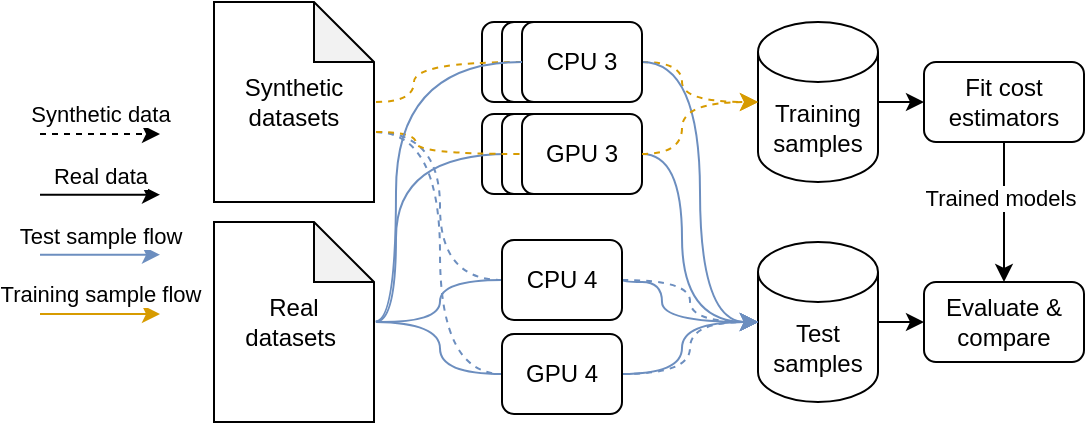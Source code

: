 <mxfile>
    <diagram name="Page-1" id="qztRpckbrFEY-geydGaS">
        <mxGraphModel dx="1447" dy="514" grid="1" gridSize="10" guides="1" tooltips="1" connect="1" arrows="1" fold="1" page="1" pageScale="1" pageWidth="827" pageHeight="1169" math="0" shadow="0">
            <root>
                <mxCell id="0"/>
                <mxCell id="1" parent="0"/>
                <mxCell id="eoR4iP3E43pKiGeZ5qrH-18" value="CPU 1" style="rounded=1;whiteSpace=wrap;html=1;" parent="1" vertex="1">
                    <mxGeometry x="394" y="196" width="60" height="40" as="geometry"/>
                </mxCell>
                <mxCell id="eoR4iP3E43pKiGeZ5qrH-39" style="edgeStyle=orthogonalEdgeStyle;rounded=0;orthogonalLoop=1;jettySize=auto;html=1;entryX=0;entryY=0.5;entryDx=0;entryDy=0;curved=1;dashed=1;exitX=0;exitY=0;exitDx=80;exitDy=65;exitPerimeter=0;fillColor=#dae8fc;strokeColor=#6c8ebf;endArrow=none;endFill=0;" parent="1" target="eoR4iP3E43pKiGeZ5qrH-21" edge="1">
                    <mxGeometry relative="1" as="geometry">
                        <mxPoint x="341" y="205" as="sourcePoint"/>
                    </mxGeometry>
                </mxCell>
                <mxCell id="eoR4iP3E43pKiGeZ5qrH-40" style="edgeStyle=orthogonalEdgeStyle;rounded=0;orthogonalLoop=1;jettySize=auto;html=1;entryX=0;entryY=0.5;entryDx=0;entryDy=0;curved=1;dashed=1;exitX=0;exitY=0;exitDx=80;exitDy=65;exitPerimeter=0;fillColor=#dae8fc;strokeColor=#6c8ebf;endArrow=none;endFill=0;" parent="1" target="eoR4iP3E43pKiGeZ5qrH-22" edge="1">
                    <mxGeometry relative="1" as="geometry">
                        <mxPoint x="341" y="205" as="sourcePoint"/>
                    </mxGeometry>
                </mxCell>
                <mxCell id="eoR4iP3E43pKiGeZ5qrH-1" value="Synthetic &lt;br&gt;datasets" style="shape=note;whiteSpace=wrap;html=1;backgroundOutline=1;darkOpacity=0.05;" parent="1" vertex="1">
                    <mxGeometry x="260" y="140" width="80" height="100" as="geometry"/>
                </mxCell>
                <mxCell id="eoR4iP3E43pKiGeZ5qrH-55" style="edgeStyle=orthogonalEdgeStyle;rounded=0;orthogonalLoop=1;jettySize=auto;html=1;entryX=0;entryY=0.5;entryDx=0;entryDy=0;fillColor=#dae8fc;strokeColor=#6c8ebf;curved=1;endArrow=none;endFill=0;" parent="1" target="eoR4iP3E43pKiGeZ5qrH-21" edge="1">
                    <mxGeometry relative="1" as="geometry">
                        <mxPoint x="341" y="300" as="sourcePoint"/>
                    </mxGeometry>
                </mxCell>
                <mxCell id="eoR4iP3E43pKiGeZ5qrH-56" style="edgeStyle=orthogonalEdgeStyle;rounded=0;orthogonalLoop=1;jettySize=auto;html=1;entryX=0;entryY=0.5;entryDx=0;entryDy=0;fillColor=#dae8fc;strokeColor=#6c8ebf;curved=1;endArrow=none;endFill=0;" parent="1" target="eoR4iP3E43pKiGeZ5qrH-22" edge="1">
                    <mxGeometry relative="1" as="geometry">
                        <mxPoint x="341" y="300" as="sourcePoint"/>
                    </mxGeometry>
                </mxCell>
                <mxCell id="eoR4iP3E43pKiGeZ5qrH-59" style="edgeStyle=orthogonalEdgeStyle;rounded=0;orthogonalLoop=1;jettySize=auto;html=1;entryX=0;entryY=0.5;entryDx=0;entryDy=0;curved=1;fillColor=#dae8fc;strokeColor=#6c8ebf;exitX=1;exitY=0.498;exitDx=0;exitDy=0;exitPerimeter=0;" parent="1" target="eoR4iP3E43pKiGeZ5qrH-20" edge="1">
                    <mxGeometry relative="1" as="geometry">
                        <mxPoint x="341" y="299.8" as="sourcePoint"/>
                        <Array as="points">
                            <mxPoint x="351" y="300"/>
                            <mxPoint x="351" y="216"/>
                        </Array>
                    </mxGeometry>
                </mxCell>
                <mxCell id="eoR4iP3E43pKiGeZ5qrH-2" value="Real&lt;br&gt;datasets&amp;nbsp;" style="shape=note;whiteSpace=wrap;html=1;backgroundOutline=1;darkOpacity=0.05;" parent="1" vertex="1">
                    <mxGeometry x="260" y="250" width="80" height="100" as="geometry"/>
                </mxCell>
                <mxCell id="eoR4iP3E43pKiGeZ5qrH-65" value="" style="edgeStyle=orthogonalEdgeStyle;rounded=0;orthogonalLoop=1;jettySize=auto;html=1;" parent="1" source="eoR4iP3E43pKiGeZ5qrH-3" target="eoR4iP3E43pKiGeZ5qrH-64" edge="1">
                    <mxGeometry relative="1" as="geometry"/>
                </mxCell>
                <mxCell id="eoR4iP3E43pKiGeZ5qrH-3" value="Training samples" style="shape=cylinder3;whiteSpace=wrap;html=1;boundedLbl=1;backgroundOutline=1;size=15;" parent="1" vertex="1">
                    <mxGeometry x="532" y="150" width="60" height="80" as="geometry"/>
                </mxCell>
                <mxCell id="eoR4iP3E43pKiGeZ5qrH-70" style="edgeStyle=orthogonalEdgeStyle;rounded=0;orthogonalLoop=1;jettySize=auto;html=1;entryX=0;entryY=0.5;entryDx=0;entryDy=0;" parent="1" source="eoR4iP3E43pKiGeZ5qrH-6" target="eoR4iP3E43pKiGeZ5qrH-68" edge="1">
                    <mxGeometry relative="1" as="geometry"/>
                </mxCell>
                <mxCell id="eoR4iP3E43pKiGeZ5qrH-6" value="Test samples" style="shape=cylinder3;whiteSpace=wrap;html=1;boundedLbl=1;backgroundOutline=1;size=15;" parent="1" vertex="1">
                    <mxGeometry x="532" y="260" width="60" height="80" as="geometry"/>
                </mxCell>
                <mxCell id="eoR4iP3E43pKiGeZ5qrH-15" value="CPU 1" style="rounded=1;whiteSpace=wrap;html=1;" parent="1" vertex="1">
                    <mxGeometry x="394" y="150" width="60" height="40" as="geometry"/>
                </mxCell>
                <mxCell id="eoR4iP3E43pKiGeZ5qrH-16" value="CPU 1" style="rounded=1;whiteSpace=wrap;html=1;" parent="1" vertex="1">
                    <mxGeometry x="404" y="150" width="60" height="40" as="geometry"/>
                </mxCell>
                <mxCell id="eoR4iP3E43pKiGeZ5qrH-25" style="edgeStyle=orthogonalEdgeStyle;rounded=0;orthogonalLoop=1;jettySize=auto;html=1;exitX=1;exitY=0.5;exitDx=0;exitDy=0;entryX=0;entryY=0.5;entryDx=0;entryDy=0;entryPerimeter=0;dashed=1;curved=1;fillColor=#ffe6cc;strokeColor=#d79b00;" parent="1" source="eoR4iP3E43pKiGeZ5qrH-17" target="eoR4iP3E43pKiGeZ5qrH-3" edge="1">
                    <mxGeometry relative="1" as="geometry">
                        <Array as="points">
                            <mxPoint x="494" y="170"/>
                            <mxPoint x="494" y="190"/>
                        </Array>
                    </mxGeometry>
                </mxCell>
                <mxCell id="eoR4iP3E43pKiGeZ5qrH-62" style="edgeStyle=orthogonalEdgeStyle;orthogonalLoop=1;jettySize=auto;html=1;entryX=0;entryY=0.5;entryDx=0;entryDy=0;entryPerimeter=0;fillColor=#dae8fc;strokeColor=#6c8ebf;curved=1;" parent="1" source="eoR4iP3E43pKiGeZ5qrH-17" target="eoR4iP3E43pKiGeZ5qrH-6" edge="1">
                    <mxGeometry relative="1" as="geometry"/>
                </mxCell>
                <mxCell id="eoR4iP3E43pKiGeZ5qrH-17" value="CPU 3" style="rounded=1;whiteSpace=wrap;html=1;" parent="1" vertex="1">
                    <mxGeometry x="414" y="150" width="60" height="40" as="geometry"/>
                </mxCell>
                <mxCell id="eoR4iP3E43pKiGeZ5qrH-19" value="CPU 1" style="rounded=1;whiteSpace=wrap;html=1;" parent="1" vertex="1">
                    <mxGeometry x="404" y="196" width="60" height="40" as="geometry"/>
                </mxCell>
                <mxCell id="eoR4iP3E43pKiGeZ5qrH-60" style="edgeStyle=orthogonalEdgeStyle;rounded=0;orthogonalLoop=1;jettySize=auto;html=1;entryX=0;entryY=0.5;entryDx=0;entryDy=0;entryPerimeter=0;curved=1;fillColor=#dae8fc;strokeColor=#6c8ebf;" parent="1" source="eoR4iP3E43pKiGeZ5qrH-20" target="eoR4iP3E43pKiGeZ5qrH-6" edge="1">
                    <mxGeometry relative="1" as="geometry">
                        <Array as="points">
                            <mxPoint x="494" y="216"/>
                            <mxPoint x="494" y="300"/>
                        </Array>
                    </mxGeometry>
                </mxCell>
                <mxCell id="eoR4iP3E43pKiGeZ5qrH-20" value="GPU 3" style="rounded=1;whiteSpace=wrap;html=1;" parent="1" vertex="1">
                    <mxGeometry x="414" y="196" width="60" height="40" as="geometry"/>
                </mxCell>
                <mxCell id="eoR4iP3E43pKiGeZ5qrH-43" style="edgeStyle=orthogonalEdgeStyle;rounded=0;orthogonalLoop=1;jettySize=auto;html=1;entryX=0;entryY=0.5;entryDx=0;entryDy=0;entryPerimeter=0;curved=1;dashed=1;fillColor=#dae8fc;strokeColor=#6c8ebf;" parent="1" source="eoR4iP3E43pKiGeZ5qrH-21" target="eoR4iP3E43pKiGeZ5qrH-6" edge="1">
                    <mxGeometry relative="1" as="geometry"/>
                </mxCell>
                <mxCell id="eoR4iP3E43pKiGeZ5qrH-57" style="edgeStyle=orthogonalEdgeStyle;rounded=0;orthogonalLoop=1;jettySize=auto;html=1;entryX=0;entryY=0.5;entryDx=0;entryDy=0;entryPerimeter=0;fillColor=#dae8fc;strokeColor=#6c8ebf;curved=1;exitX=1;exitY=0.5;exitDx=0;exitDy=0;" parent="1" source="eoR4iP3E43pKiGeZ5qrH-21" target="eoR4iP3E43pKiGeZ5qrH-6" edge="1">
                    <mxGeometry relative="1" as="geometry">
                        <Array as="points">
                            <mxPoint x="464" y="280"/>
                            <mxPoint x="484" y="280"/>
                            <mxPoint x="484" y="300"/>
                        </Array>
                    </mxGeometry>
                </mxCell>
                <mxCell id="eoR4iP3E43pKiGeZ5qrH-21" value="CPU 4" style="rounded=1;whiteSpace=wrap;html=1;" parent="1" vertex="1">
                    <mxGeometry x="404" y="259" width="60" height="40" as="geometry"/>
                </mxCell>
                <mxCell id="eoR4iP3E43pKiGeZ5qrH-44" style="edgeStyle=orthogonalEdgeStyle;rounded=0;orthogonalLoop=1;jettySize=auto;html=1;entryX=0;entryY=0.5;entryDx=0;entryDy=0;entryPerimeter=0;curved=1;dashed=1;fillColor=#dae8fc;strokeColor=#6c8ebf;exitX=1;exitY=0.5;exitDx=0;exitDy=0;" parent="1" source="eoR4iP3E43pKiGeZ5qrH-22" target="eoR4iP3E43pKiGeZ5qrH-6" edge="1">
                    <mxGeometry relative="1" as="geometry"/>
                </mxCell>
                <mxCell id="eoR4iP3E43pKiGeZ5qrH-58" style="edgeStyle=orthogonalEdgeStyle;rounded=0;orthogonalLoop=1;jettySize=auto;html=1;entryX=0;entryY=0.5;entryDx=0;entryDy=0;entryPerimeter=0;fillColor=#dae8fc;strokeColor=#6c8ebf;curved=1;" parent="1" source="eoR4iP3E43pKiGeZ5qrH-22" target="eoR4iP3E43pKiGeZ5qrH-6" edge="1">
                    <mxGeometry relative="1" as="geometry">
                        <Array as="points">
                            <mxPoint x="494" y="326"/>
                            <mxPoint x="494" y="300"/>
                        </Array>
                    </mxGeometry>
                </mxCell>
                <mxCell id="eoR4iP3E43pKiGeZ5qrH-22" value="GPU 4" style="rounded=1;whiteSpace=wrap;html=1;" parent="1" vertex="1">
                    <mxGeometry x="404" y="306" width="60" height="40" as="geometry"/>
                </mxCell>
                <mxCell id="eoR4iP3E43pKiGeZ5qrH-24" style="edgeStyle=orthogonalEdgeStyle;rounded=0;orthogonalLoop=1;jettySize=auto;html=1;entryX=0;entryY=0.5;entryDx=0;entryDy=0;endArrow=none;endFill=0;dashed=1;curved=1;fillColor=#ffe6cc;strokeColor=#d79b00;" parent="1" target="eoR4iP3E43pKiGeZ5qrH-17" edge="1">
                    <mxGeometry relative="1" as="geometry">
                        <mxPoint x="341" y="190" as="sourcePoint"/>
                        <Array as="points">
                            <mxPoint x="360" y="190"/>
                            <mxPoint x="360" y="170"/>
                        </Array>
                    </mxGeometry>
                </mxCell>
                <mxCell id="eoR4iP3E43pKiGeZ5qrH-38" style="edgeStyle=orthogonalEdgeStyle;rounded=0;orthogonalLoop=1;jettySize=auto;html=1;entryX=0;entryY=0.5;entryDx=0;entryDy=0;entryPerimeter=0;dashed=1;curved=1;exitX=1;exitY=0.5;exitDx=0;exitDy=0;fillColor=#ffe6cc;strokeColor=#d79b00;" parent="1" source="eoR4iP3E43pKiGeZ5qrH-20" target="eoR4iP3E43pKiGeZ5qrH-3" edge="1">
                    <mxGeometry relative="1" as="geometry">
                        <mxPoint x="473.5" y="220" as="sourcePoint"/>
                        <mxPoint x="513.5" y="250" as="targetPoint"/>
                        <Array as="points">
                            <mxPoint x="494" y="216"/>
                            <mxPoint x="494" y="190"/>
                        </Array>
                    </mxGeometry>
                </mxCell>
                <mxCell id="eoR4iP3E43pKiGeZ5qrH-45" value="" style="endArrow=classic;html=1;rounded=0;dashed=1;" parent="1" edge="1">
                    <mxGeometry width="50" height="50" relative="1" as="geometry">
                        <mxPoint x="173" y="206" as="sourcePoint"/>
                        <mxPoint x="233" y="206" as="targetPoint"/>
                    </mxGeometry>
                </mxCell>
                <mxCell id="eoR4iP3E43pKiGeZ5qrH-46" value="Synthetic data" style="edgeLabel;html=1;align=center;verticalAlign=middle;resizable=0;points=[];" parent="eoR4iP3E43pKiGeZ5qrH-45" connectable="0" vertex="1">
                    <mxGeometry x="-0.595" y="1" relative="1" as="geometry">
                        <mxPoint x="18" y="-9" as="offset"/>
                    </mxGeometry>
                </mxCell>
                <mxCell id="eoR4iP3E43pKiGeZ5qrH-47" value="" style="endArrow=classic;html=1;rounded=0;" parent="1" edge="1">
                    <mxGeometry width="50" height="50" relative="1" as="geometry">
                        <mxPoint x="173" y="236.33" as="sourcePoint"/>
                        <mxPoint x="233" y="236.33" as="targetPoint"/>
                    </mxGeometry>
                </mxCell>
                <mxCell id="eoR4iP3E43pKiGeZ5qrH-48" value="Real data" style="edgeLabel;html=1;align=center;verticalAlign=middle;resizable=0;points=[];" parent="eoR4iP3E43pKiGeZ5qrH-47" connectable="0" vertex="1">
                    <mxGeometry x="-0.595" y="1" relative="1" as="geometry">
                        <mxPoint x="18" y="-9" as="offset"/>
                    </mxGeometry>
                </mxCell>
                <mxCell id="eoR4iP3E43pKiGeZ5qrH-34" style="edgeStyle=orthogonalEdgeStyle;rounded=0;orthogonalLoop=1;jettySize=auto;html=1;exitX=0;exitY=0;exitDx=80;exitDy=65;exitPerimeter=0;entryX=0;entryY=0.5;entryDx=0;entryDy=0;dashed=1;curved=1;endArrow=none;endFill=0;fillColor=#ffe6cc;strokeColor=#d79b00;" parent="1" target="eoR4iP3E43pKiGeZ5qrH-20" edge="1">
                    <mxGeometry relative="1" as="geometry">
                        <mxPoint x="341" y="205" as="sourcePoint"/>
                        <Array as="points">
                            <mxPoint x="361" y="205"/>
                            <mxPoint x="361" y="216"/>
                        </Array>
                    </mxGeometry>
                </mxCell>
                <mxCell id="eoR4iP3E43pKiGeZ5qrH-51" value="" style="endArrow=classic;html=1;rounded=0;fillColor=#ffe6cc;strokeColor=#d79b00;" parent="1" edge="1">
                    <mxGeometry width="50" height="50" relative="1" as="geometry">
                        <mxPoint x="173" y="296.0" as="sourcePoint"/>
                        <mxPoint x="233" y="296.0" as="targetPoint"/>
                    </mxGeometry>
                </mxCell>
                <mxCell id="eoR4iP3E43pKiGeZ5qrH-52" value="Training sample flow" style="edgeLabel;html=1;align=center;verticalAlign=middle;resizable=0;points=[];" parent="eoR4iP3E43pKiGeZ5qrH-51" connectable="0" vertex="1">
                    <mxGeometry x="-0.595" y="1" relative="1" as="geometry">
                        <mxPoint x="18" y="-9" as="offset"/>
                    </mxGeometry>
                </mxCell>
                <mxCell id="eoR4iP3E43pKiGeZ5qrH-53" value="" style="endArrow=classic;html=1;rounded=0;fillColor=#dae8fc;strokeColor=#6c8ebf;" parent="1" edge="1">
                    <mxGeometry width="50" height="50" relative="1" as="geometry">
                        <mxPoint x="173" y="266.33" as="sourcePoint"/>
                        <mxPoint x="233" y="266.33" as="targetPoint"/>
                    </mxGeometry>
                </mxCell>
                <mxCell id="eoR4iP3E43pKiGeZ5qrH-54" value="Test sample flow" style="edgeLabel;html=1;align=center;verticalAlign=middle;resizable=0;points=[];" parent="eoR4iP3E43pKiGeZ5qrH-53" connectable="0" vertex="1">
                    <mxGeometry x="-0.595" y="1" relative="1" as="geometry">
                        <mxPoint x="18" y="-9" as="offset"/>
                    </mxGeometry>
                </mxCell>
                <mxCell id="eoR4iP3E43pKiGeZ5qrH-61" style="edgeStyle=orthogonalEdgeStyle;rounded=0;orthogonalLoop=1;jettySize=auto;html=1;entryX=0;entryY=0.5;entryDx=0;entryDy=0;curved=1;fillColor=#dae8fc;strokeColor=#6c8ebf;exitX=0.997;exitY=0.497;exitDx=0;exitDy=0;exitPerimeter=0;endArrow=none;endFill=0;" parent="1" target="eoR4iP3E43pKiGeZ5qrH-17" edge="1">
                    <mxGeometry relative="1" as="geometry">
                        <mxPoint x="340.76" y="299.7" as="sourcePoint"/>
                        <mxPoint x="411" y="226" as="targetPoint"/>
                        <Array as="points">
                            <mxPoint x="351" y="300"/>
                            <mxPoint x="351" y="170"/>
                        </Array>
                    </mxGeometry>
                </mxCell>
                <mxCell id="eoR4iP3E43pKiGeZ5qrH-66" style="edgeStyle=orthogonalEdgeStyle;rounded=0;orthogonalLoop=1;jettySize=auto;html=1;entryX=0.5;entryY=0;entryDx=0;entryDy=0;" parent="1" source="eoR4iP3E43pKiGeZ5qrH-64" target="eoR4iP3E43pKiGeZ5qrH-68" edge="1">
                    <mxGeometry relative="1" as="geometry">
                        <mxPoint x="655" y="300" as="targetPoint"/>
                    </mxGeometry>
                </mxCell>
                <mxCell id="eoR4iP3E43pKiGeZ5qrH-67" value="Trained models" style="edgeLabel;html=1;align=center;verticalAlign=middle;resizable=0;points=[];" parent="eoR4iP3E43pKiGeZ5qrH-66" connectable="0" vertex="1">
                    <mxGeometry x="-0.213" y="-2" relative="1" as="geometry">
                        <mxPoint as="offset"/>
                    </mxGeometry>
                </mxCell>
                <mxCell id="eoR4iP3E43pKiGeZ5qrH-64" value="Fit cost estimators" style="rounded=1;whiteSpace=wrap;html=1;" parent="1" vertex="1">
                    <mxGeometry x="615" y="170" width="80" height="40" as="geometry"/>
                </mxCell>
                <mxCell id="eoR4iP3E43pKiGeZ5qrH-68" value="Evaluate &amp;amp; compare" style="rounded=1;whiteSpace=wrap;html=1;" parent="1" vertex="1">
                    <mxGeometry x="615" y="280" width="80" height="40" as="geometry"/>
                </mxCell>
            </root>
        </mxGraphModel>
    </diagram>
</mxfile>